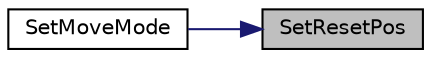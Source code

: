 digraph "SetResetPos"
{
 // INTERACTIVE_SVG=YES
 // LATEX_PDF_SIZE
  edge [fontname="Helvetica",fontsize="10",labelfontname="Helvetica",labelfontsize="10"];
  node [fontname="Helvetica",fontsize="10",shape=record];
  rankdir="RL";
  Node1 [label="SetResetPos",height=0.2,width=0.4,color="black", fillcolor="grey75", style="filled", fontcolor="black",tooltip="Sets the possition of the pick objects reset location"];
  Node1 -> Node2 [dir="back",color="midnightblue",fontsize="10",style="solid",fontname="Helvetica"];
  Node2 [label="SetMoveMode",height=0.2,width=0.4,color="black", fillcolor="white", style="filled",URL="$class_mirage_x_r_1_1_pick.html#adfedf127cf23de3e628db0880a85e72a",tooltip="Sets the target transform for the pick object"];
}
